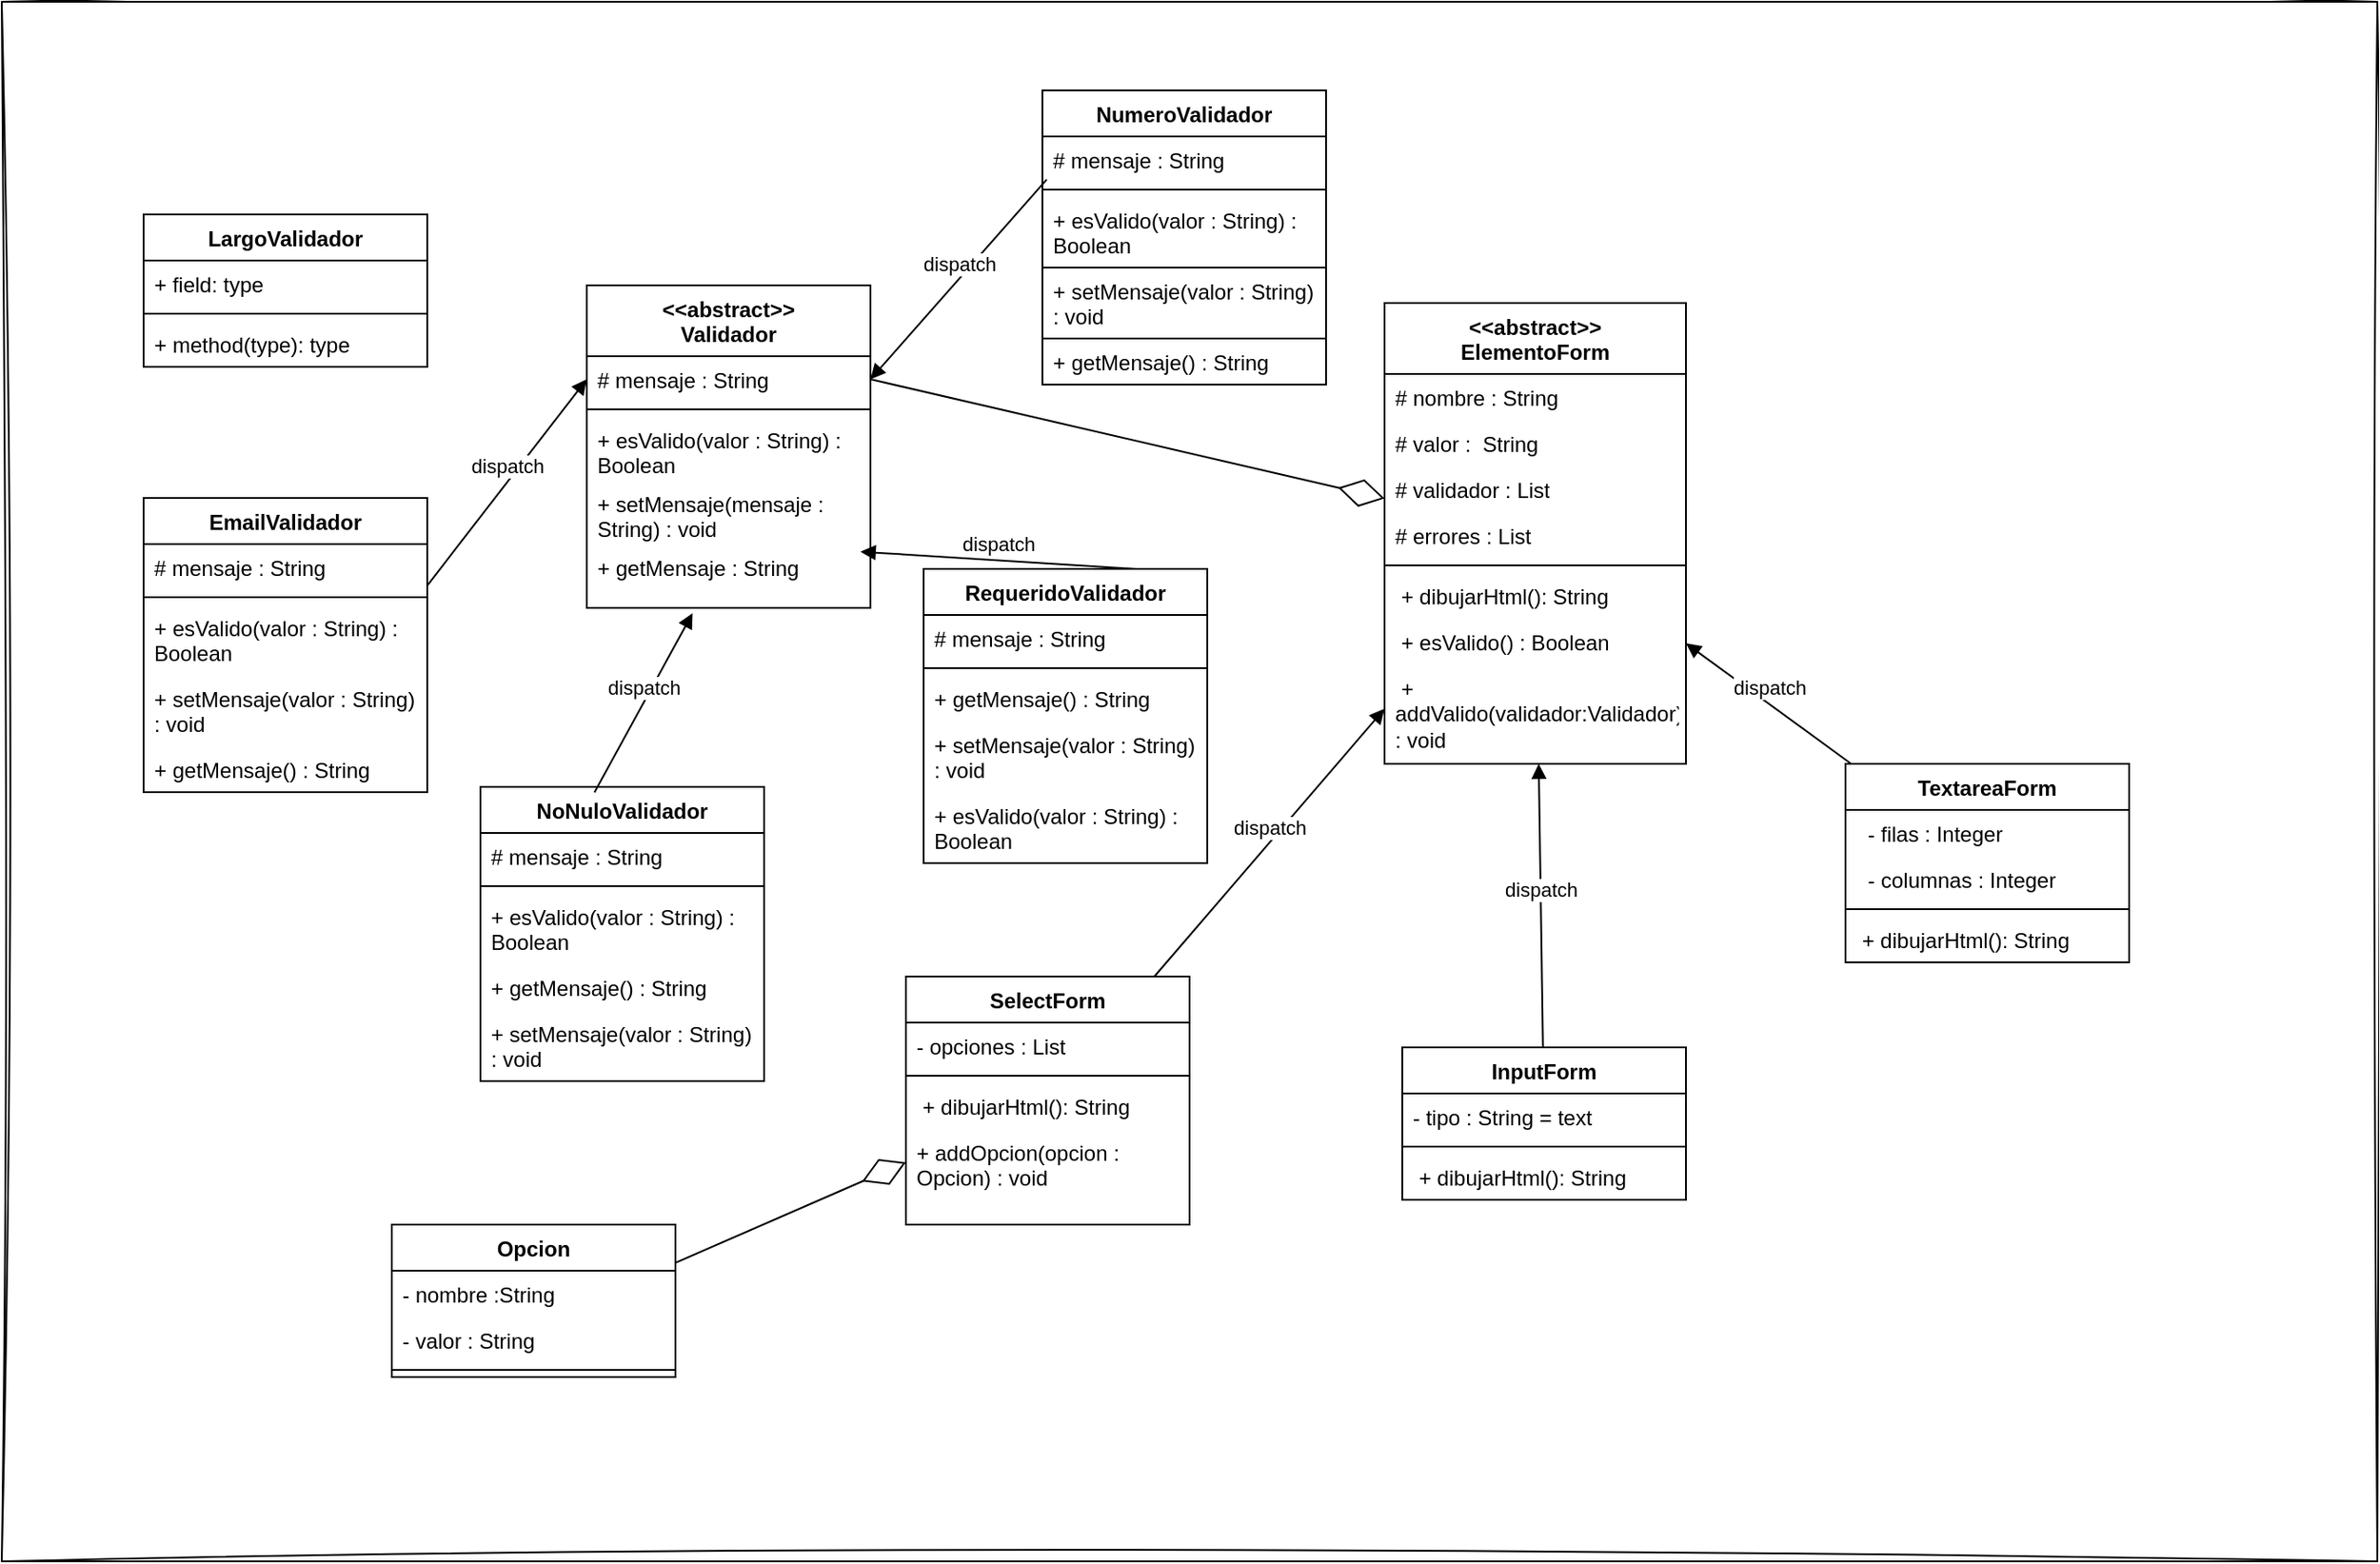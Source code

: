 <mxfile version="24.5.3" type="device">
  <diagram name="Página-1" id="mNTQlY08-j65XR8_kRrh">
    <mxGraphModel dx="1173" dy="699" grid="1" gridSize="10" guides="1" tooltips="1" connect="0" arrows="1" fold="1" page="1" pageScale="1" pageWidth="1654" pageHeight="1169" background="none" math="0" shadow="0">
      <root>
        <mxCell id="0" />
        <mxCell id="1" parent="0" />
        <mxCell id="Xn4P08dQ9qw3xw5o0RPB-87" value="" style="html=1;whiteSpace=wrap;sketch=1;hachureGap=4;jiggle=2;curveFitting=1;fontFamily=Architects Daughter;fontSource=https%3A%2F%2Ffonts.googleapis.com%2Fcss%3Ffamily%3DArchitects%2BDaughter;" vertex="1" parent="1">
          <mxGeometry x="80" y="180" width="1340" height="880" as="geometry" />
        </mxCell>
        <mxCell id="Xn4P08dQ9qw3xw5o0RPB-1" value="&lt;div&gt;&amp;lt;&amp;lt;abstract&amp;gt;&amp;gt;&lt;/div&gt;&lt;div&gt;ElementoForm&lt;/div&gt;" style="swimlane;fontStyle=1;align=center;verticalAlign=top;childLayout=stackLayout;horizontal=1;startSize=40;horizontalStack=0;resizeParent=1;resizeParentMax=0;resizeLast=0;collapsible=1;marginBottom=0;whiteSpace=wrap;html=1;" vertex="1" parent="1">
          <mxGeometry x="860" y="350" width="170" height="260" as="geometry" />
        </mxCell>
        <mxCell id="Xn4P08dQ9qw3xw5o0RPB-2" value="# nombre : String" style="text;strokeColor=none;fillColor=none;align=left;verticalAlign=top;spacingLeft=4;spacingRight=4;overflow=hidden;rotatable=0;points=[[0,0.5],[1,0.5]];portConstraint=eastwest;whiteSpace=wrap;html=1;" vertex="1" parent="Xn4P08dQ9qw3xw5o0RPB-1">
          <mxGeometry y="40" width="170" height="26" as="geometry" />
        </mxCell>
        <mxCell id="Xn4P08dQ9qw3xw5o0RPB-22" value="# valor :&amp;nbsp; String" style="text;strokeColor=none;fillColor=none;align=left;verticalAlign=top;spacingLeft=4;spacingRight=4;overflow=hidden;rotatable=0;points=[[0,0.5],[1,0.5]];portConstraint=eastwest;whiteSpace=wrap;html=1;" vertex="1" parent="Xn4P08dQ9qw3xw5o0RPB-1">
          <mxGeometry y="66" width="170" height="26" as="geometry" />
        </mxCell>
        <mxCell id="Xn4P08dQ9qw3xw5o0RPB-23" value="# validador : List" style="text;strokeColor=none;fillColor=none;align=left;verticalAlign=top;spacingLeft=4;spacingRight=4;overflow=hidden;rotatable=0;points=[[0,0.5],[1,0.5]];portConstraint=eastwest;whiteSpace=wrap;html=1;" vertex="1" parent="Xn4P08dQ9qw3xw5o0RPB-1">
          <mxGeometry y="92" width="170" height="26" as="geometry" />
        </mxCell>
        <mxCell id="Xn4P08dQ9qw3xw5o0RPB-24" value="# errores : List" style="text;strokeColor=none;fillColor=none;align=left;verticalAlign=top;spacingLeft=4;spacingRight=4;overflow=hidden;rotatable=0;points=[[0,0.5],[1,0.5]];portConstraint=eastwest;whiteSpace=wrap;html=1;" vertex="1" parent="Xn4P08dQ9qw3xw5o0RPB-1">
          <mxGeometry y="118" width="170" height="26" as="geometry" />
        </mxCell>
        <mxCell id="Xn4P08dQ9qw3xw5o0RPB-3" value="" style="line;strokeWidth=1;fillColor=none;align=left;verticalAlign=middle;spacingTop=-1;spacingLeft=3;spacingRight=3;rotatable=0;labelPosition=right;points=[];portConstraint=eastwest;strokeColor=inherit;" vertex="1" parent="Xn4P08dQ9qw3xw5o0RPB-1">
          <mxGeometry y="144" width="170" height="8" as="geometry" />
        </mxCell>
        <mxCell id="Xn4P08dQ9qw3xw5o0RPB-4" value="&amp;nbsp;+ dibujarHtml(): String" style="text;strokeColor=none;fillColor=none;align=left;verticalAlign=top;spacingLeft=4;spacingRight=4;overflow=hidden;rotatable=0;points=[[0,0.5],[1,0.5]];portConstraint=eastwest;whiteSpace=wrap;html=1;" vertex="1" parent="Xn4P08dQ9qw3xw5o0RPB-1">
          <mxGeometry y="152" width="170" height="26" as="geometry" />
        </mxCell>
        <mxCell id="Xn4P08dQ9qw3xw5o0RPB-25" value="&amp;nbsp;+ esValido() : Boolean" style="text;strokeColor=none;fillColor=none;align=left;verticalAlign=top;spacingLeft=4;spacingRight=4;overflow=hidden;rotatable=0;points=[[0,0.5],[1,0.5]];portConstraint=eastwest;whiteSpace=wrap;html=1;" vertex="1" parent="Xn4P08dQ9qw3xw5o0RPB-1">
          <mxGeometry y="178" width="170" height="26" as="geometry" />
        </mxCell>
        <mxCell id="Xn4P08dQ9qw3xw5o0RPB-26" value="&amp;nbsp;+ addValido(validador:Validador) : void" style="text;strokeColor=none;fillColor=none;align=left;verticalAlign=top;spacingLeft=4;spacingRight=4;overflow=hidden;rotatable=0;points=[[0,0.5],[1,0.5]];portConstraint=eastwest;whiteSpace=wrap;html=1;" vertex="1" parent="Xn4P08dQ9qw3xw5o0RPB-1">
          <mxGeometry y="204" width="170" height="56" as="geometry" />
        </mxCell>
        <mxCell id="Xn4P08dQ9qw3xw5o0RPB-5" value="SelectForm" style="swimlane;fontStyle=1;align=center;verticalAlign=top;childLayout=stackLayout;horizontal=1;startSize=26;horizontalStack=0;resizeParent=1;resizeParentMax=0;resizeLast=0;collapsible=1;marginBottom=0;whiteSpace=wrap;html=1;" vertex="1" parent="1">
          <mxGeometry x="590" y="730" width="160" height="140" as="geometry" />
        </mxCell>
        <mxCell id="Xn4P08dQ9qw3xw5o0RPB-6" value="- opciones : List" style="text;strokeColor=none;fillColor=none;align=left;verticalAlign=top;spacingLeft=4;spacingRight=4;overflow=hidden;rotatable=0;points=[[0,0.5],[1,0.5]];portConstraint=eastwest;whiteSpace=wrap;html=1;" vertex="1" parent="Xn4P08dQ9qw3xw5o0RPB-5">
          <mxGeometry y="26" width="160" height="26" as="geometry" />
        </mxCell>
        <mxCell id="Xn4P08dQ9qw3xw5o0RPB-7" value="" style="line;strokeWidth=1;fillColor=none;align=left;verticalAlign=middle;spacingTop=-1;spacingLeft=3;spacingRight=3;rotatable=0;labelPosition=right;points=[];portConstraint=eastwest;strokeColor=inherit;" vertex="1" parent="Xn4P08dQ9qw3xw5o0RPB-5">
          <mxGeometry y="52" width="160" height="8" as="geometry" />
        </mxCell>
        <mxCell id="Xn4P08dQ9qw3xw5o0RPB-8" value="&amp;nbsp;+ dibujarHtml(): String" style="text;strokeColor=none;fillColor=none;align=left;verticalAlign=top;spacingLeft=4;spacingRight=4;overflow=hidden;rotatable=0;points=[[0,0.5],[1,0.5]];portConstraint=eastwest;whiteSpace=wrap;html=1;" vertex="1" parent="Xn4P08dQ9qw3xw5o0RPB-5">
          <mxGeometry y="60" width="160" height="26" as="geometry" />
        </mxCell>
        <mxCell id="Xn4P08dQ9qw3xw5o0RPB-36" value="+ addOpcion(opcion : Opcion) : void" style="text;strokeColor=none;fillColor=none;align=left;verticalAlign=top;spacingLeft=4;spacingRight=4;overflow=hidden;rotatable=0;points=[[0,0.5],[1,0.5]];portConstraint=eastwest;whiteSpace=wrap;html=1;" vertex="1" parent="Xn4P08dQ9qw3xw5o0RPB-5">
          <mxGeometry y="86" width="160" height="54" as="geometry" />
        </mxCell>
        <mxCell id="Xn4P08dQ9qw3xw5o0RPB-9" value="InputForm" style="swimlane;fontStyle=1;align=center;verticalAlign=top;childLayout=stackLayout;horizontal=1;startSize=26;horizontalStack=0;resizeParent=1;resizeParentMax=0;resizeLast=0;collapsible=1;marginBottom=0;whiteSpace=wrap;html=1;" vertex="1" parent="1">
          <mxGeometry x="870" y="770" width="160" height="86" as="geometry" />
        </mxCell>
        <mxCell id="Xn4P08dQ9qw3xw5o0RPB-10" value="- tipo : String = text" style="text;strokeColor=none;fillColor=none;align=left;verticalAlign=top;spacingLeft=4;spacingRight=4;overflow=hidden;rotatable=0;points=[[0,0.5],[1,0.5]];portConstraint=eastwest;whiteSpace=wrap;html=1;" vertex="1" parent="Xn4P08dQ9qw3xw5o0RPB-9">
          <mxGeometry y="26" width="160" height="26" as="geometry" />
        </mxCell>
        <mxCell id="Xn4P08dQ9qw3xw5o0RPB-11" value="" style="line;strokeWidth=1;fillColor=none;align=left;verticalAlign=middle;spacingTop=-1;spacingLeft=3;spacingRight=3;rotatable=0;labelPosition=right;points=[];portConstraint=eastwest;strokeColor=inherit;" vertex="1" parent="Xn4P08dQ9qw3xw5o0RPB-9">
          <mxGeometry y="52" width="160" height="8" as="geometry" />
        </mxCell>
        <mxCell id="Xn4P08dQ9qw3xw5o0RPB-12" value="&amp;nbsp;+ dibujarHtml(): String" style="text;strokeColor=none;fillColor=none;align=left;verticalAlign=top;spacingLeft=4;spacingRight=4;overflow=hidden;rotatable=0;points=[[0,0.5],[1,0.5]];portConstraint=eastwest;whiteSpace=wrap;html=1;" vertex="1" parent="Xn4P08dQ9qw3xw5o0RPB-9">
          <mxGeometry y="60" width="160" height="26" as="geometry" />
        </mxCell>
        <mxCell id="Xn4P08dQ9qw3xw5o0RPB-13" value="TextareaForm" style="swimlane;fontStyle=1;align=center;verticalAlign=top;childLayout=stackLayout;horizontal=1;startSize=26;horizontalStack=0;resizeParent=1;resizeParentMax=0;resizeLast=0;collapsible=1;marginBottom=0;whiteSpace=wrap;html=1;" vertex="1" parent="1">
          <mxGeometry x="1120" y="610" width="160" height="112" as="geometry" />
        </mxCell>
        <mxCell id="Xn4P08dQ9qw3xw5o0RPB-14" value="&amp;nbsp; - filas : Integer" style="text;strokeColor=none;fillColor=none;align=left;verticalAlign=top;spacingLeft=4;spacingRight=4;overflow=hidden;rotatable=0;points=[[0,0.5],[1,0.5]];portConstraint=eastwest;whiteSpace=wrap;html=1;" vertex="1" parent="Xn4P08dQ9qw3xw5o0RPB-13">
          <mxGeometry y="26" width="160" height="26" as="geometry" />
        </mxCell>
        <mxCell id="Xn4P08dQ9qw3xw5o0RPB-27" value="&amp;nbsp; - columnas : Integer" style="text;strokeColor=none;fillColor=none;align=left;verticalAlign=top;spacingLeft=4;spacingRight=4;overflow=hidden;rotatable=0;points=[[0,0.5],[1,0.5]];portConstraint=eastwest;whiteSpace=wrap;html=1;" vertex="1" parent="Xn4P08dQ9qw3xw5o0RPB-13">
          <mxGeometry y="52" width="160" height="26" as="geometry" />
        </mxCell>
        <mxCell id="Xn4P08dQ9qw3xw5o0RPB-15" value="" style="line;strokeWidth=1;fillColor=none;align=left;verticalAlign=middle;spacingTop=-1;spacingLeft=3;spacingRight=3;rotatable=0;labelPosition=right;points=[];portConstraint=eastwest;strokeColor=inherit;" vertex="1" parent="Xn4P08dQ9qw3xw5o0RPB-13">
          <mxGeometry y="78" width="160" height="8" as="geometry" />
        </mxCell>
        <mxCell id="Xn4P08dQ9qw3xw5o0RPB-16" value="&amp;nbsp;+ dibujarHtml(): String" style="text;strokeColor=none;fillColor=none;align=left;verticalAlign=top;spacingLeft=4;spacingRight=4;overflow=hidden;rotatable=0;points=[[0,0.5],[1,0.5]];portConstraint=eastwest;whiteSpace=wrap;html=1;" vertex="1" parent="Xn4P08dQ9qw3xw5o0RPB-13">
          <mxGeometry y="86" width="160" height="26" as="geometry" />
        </mxCell>
        <mxCell id="Xn4P08dQ9qw3xw5o0RPB-18" value="dispatch" style="html=1;verticalAlign=bottom;endArrow=block;curved=0;rounded=0;" edge="1" parent="1" source="Xn4P08dQ9qw3xw5o0RPB-5" target="Xn4P08dQ9qw3xw5o0RPB-1">
          <mxGeometry width="80" relative="1" as="geometry">
            <mxPoint x="410" y="370" as="sourcePoint" />
            <mxPoint x="490" y="370" as="targetPoint" />
          </mxGeometry>
        </mxCell>
        <mxCell id="Xn4P08dQ9qw3xw5o0RPB-19" value="dispatch" style="html=1;verticalAlign=bottom;endArrow=block;curved=0;rounded=0;" edge="1" parent="1" source="Xn4P08dQ9qw3xw5o0RPB-13" target="Xn4P08dQ9qw3xw5o0RPB-1">
          <mxGeometry width="80" relative="1" as="geometry">
            <mxPoint x="410" y="370" as="sourcePoint" />
            <mxPoint x="490" y="370" as="targetPoint" />
          </mxGeometry>
        </mxCell>
        <mxCell id="Xn4P08dQ9qw3xw5o0RPB-20" value="dispatch" style="html=1;verticalAlign=bottom;endArrow=block;curved=0;rounded=0;" edge="1" parent="1" source="Xn4P08dQ9qw3xw5o0RPB-9" target="Xn4P08dQ9qw3xw5o0RPB-1">
          <mxGeometry width="80" relative="1" as="geometry">
            <mxPoint x="410" y="370" as="sourcePoint" />
            <mxPoint x="490" y="370" as="targetPoint" />
            <Array as="points" />
          </mxGeometry>
        </mxCell>
        <mxCell id="Xn4P08dQ9qw3xw5o0RPB-28" value="Opcion" style="swimlane;fontStyle=1;align=center;verticalAlign=top;childLayout=stackLayout;horizontal=1;startSize=26;horizontalStack=0;resizeParent=1;resizeParentMax=0;resizeLast=0;collapsible=1;marginBottom=0;whiteSpace=wrap;html=1;" vertex="1" parent="1">
          <mxGeometry x="300" y="870" width="160" height="86" as="geometry" />
        </mxCell>
        <mxCell id="Xn4P08dQ9qw3xw5o0RPB-29" value="- nombre :String" style="text;strokeColor=none;fillColor=none;align=left;verticalAlign=top;spacingLeft=4;spacingRight=4;overflow=hidden;rotatable=0;points=[[0,0.5],[1,0.5]];portConstraint=eastwest;whiteSpace=wrap;html=1;" vertex="1" parent="Xn4P08dQ9qw3xw5o0RPB-28">
          <mxGeometry y="26" width="160" height="26" as="geometry" />
        </mxCell>
        <mxCell id="Xn4P08dQ9qw3xw5o0RPB-35" value="- valor : String" style="text;strokeColor=none;fillColor=none;align=left;verticalAlign=top;spacingLeft=4;spacingRight=4;overflow=hidden;rotatable=0;points=[[0,0.5],[1,0.5]];portConstraint=eastwest;whiteSpace=wrap;html=1;" vertex="1" parent="Xn4P08dQ9qw3xw5o0RPB-28">
          <mxGeometry y="52" width="160" height="26" as="geometry" />
        </mxCell>
        <mxCell id="Xn4P08dQ9qw3xw5o0RPB-30" value="" style="line;strokeWidth=1;fillColor=none;align=left;verticalAlign=middle;spacingTop=-1;spacingLeft=3;spacingRight=3;rotatable=0;labelPosition=right;points=[];portConstraint=eastwest;strokeColor=inherit;" vertex="1" parent="Xn4P08dQ9qw3xw5o0RPB-28">
          <mxGeometry y="78" width="160" height="8" as="geometry" />
        </mxCell>
        <mxCell id="Xn4P08dQ9qw3xw5o0RPB-33" value="" style="endArrow=diamondThin;endFill=0;endSize=24;html=1;rounded=0;exitX=1;exitY=0.25;exitDx=0;exitDy=0;" edge="1" parent="1" source="Xn4P08dQ9qw3xw5o0RPB-28" target="Xn4P08dQ9qw3xw5o0RPB-5">
          <mxGeometry width="160" relative="1" as="geometry">
            <mxPoint x="760" y="470" as="sourcePoint" />
            <mxPoint x="920" y="470" as="targetPoint" />
          </mxGeometry>
        </mxCell>
        <mxCell id="Xn4P08dQ9qw3xw5o0RPB-37" value="&amp;lt;&amp;lt;abstract&amp;gt;&amp;gt;&lt;div&gt;Validador&lt;/div&gt;" style="swimlane;fontStyle=1;align=center;verticalAlign=top;childLayout=stackLayout;horizontal=1;startSize=40;horizontalStack=0;resizeParent=1;resizeParentMax=0;resizeLast=0;collapsible=1;marginBottom=0;whiteSpace=wrap;html=1;" vertex="1" parent="1">
          <mxGeometry x="410" y="340" width="160" height="182" as="geometry" />
        </mxCell>
        <mxCell id="Xn4P08dQ9qw3xw5o0RPB-38" value="# mensaje : String" style="text;strokeColor=none;fillColor=none;align=left;verticalAlign=top;spacingLeft=4;spacingRight=4;overflow=hidden;rotatable=0;points=[[0,0.5],[1,0.5]];portConstraint=eastwest;whiteSpace=wrap;html=1;" vertex="1" parent="Xn4P08dQ9qw3xw5o0RPB-37">
          <mxGeometry y="40" width="160" height="26" as="geometry" />
        </mxCell>
        <mxCell id="Xn4P08dQ9qw3xw5o0RPB-39" value="" style="line;strokeWidth=1;fillColor=none;align=left;verticalAlign=middle;spacingTop=-1;spacingLeft=3;spacingRight=3;rotatable=0;labelPosition=right;points=[];portConstraint=eastwest;strokeColor=inherit;" vertex="1" parent="Xn4P08dQ9qw3xw5o0RPB-37">
          <mxGeometry y="66" width="160" height="8" as="geometry" />
        </mxCell>
        <mxCell id="Xn4P08dQ9qw3xw5o0RPB-40" value="+ esValido(valor : String) : Boolean" style="text;strokeColor=none;fillColor=none;align=left;verticalAlign=top;spacingLeft=4;spacingRight=4;overflow=hidden;rotatable=0;points=[[0,0.5],[1,0.5]];portConstraint=eastwest;whiteSpace=wrap;html=1;" vertex="1" parent="Xn4P08dQ9qw3xw5o0RPB-37">
          <mxGeometry y="74" width="160" height="36" as="geometry" />
        </mxCell>
        <mxCell id="Xn4P08dQ9qw3xw5o0RPB-72" value="+ setMensaje(mensaje : String) : void" style="text;strokeColor=none;fillColor=none;align=left;verticalAlign=top;spacingLeft=4;spacingRight=4;overflow=hidden;rotatable=0;points=[[0,0.5],[1,0.5]];portConstraint=eastwest;whiteSpace=wrap;html=1;" vertex="1" parent="Xn4P08dQ9qw3xw5o0RPB-37">
          <mxGeometry y="110" width="160" height="36" as="geometry" />
        </mxCell>
        <mxCell id="Xn4P08dQ9qw3xw5o0RPB-74" value="+ getMensaje : String" style="text;strokeColor=none;fillColor=none;align=left;verticalAlign=top;spacingLeft=4;spacingRight=4;overflow=hidden;rotatable=0;points=[[0,0.5],[1,0.5]];portConstraint=eastwest;whiteSpace=wrap;html=1;" vertex="1" parent="Xn4P08dQ9qw3xw5o0RPB-37">
          <mxGeometry y="146" width="160" height="36" as="geometry" />
        </mxCell>
        <mxCell id="Xn4P08dQ9qw3xw5o0RPB-41" value="" style="endArrow=diamondThin;endFill=0;endSize=24;html=1;rounded=0;exitX=1;exitY=0.5;exitDx=0;exitDy=0;" edge="1" parent="1" source="Xn4P08dQ9qw3xw5o0RPB-38" target="Xn4P08dQ9qw3xw5o0RPB-1">
          <mxGeometry width="160" relative="1" as="geometry">
            <mxPoint x="620" y="690" as="sourcePoint" />
            <mxPoint x="780" y="690" as="targetPoint" />
          </mxGeometry>
        </mxCell>
        <mxCell id="Xn4P08dQ9qw3xw5o0RPB-42" value="NoNuloValidador" style="swimlane;fontStyle=1;align=center;verticalAlign=top;childLayout=stackLayout;horizontal=1;startSize=26;horizontalStack=0;resizeParent=1;resizeParentMax=0;resizeLast=0;collapsible=1;marginBottom=0;whiteSpace=wrap;html=1;" vertex="1" parent="1">
          <mxGeometry x="350" y="623" width="160" height="166" as="geometry" />
        </mxCell>
        <mxCell id="Xn4P08dQ9qw3xw5o0RPB-43" value="# mensaje : String" style="text;strokeColor=none;fillColor=none;align=left;verticalAlign=top;spacingLeft=4;spacingRight=4;overflow=hidden;rotatable=0;points=[[0,0.5],[1,0.5]];portConstraint=eastwest;whiteSpace=wrap;html=1;" vertex="1" parent="Xn4P08dQ9qw3xw5o0RPB-42">
          <mxGeometry y="26" width="160" height="26" as="geometry" />
        </mxCell>
        <mxCell id="Xn4P08dQ9qw3xw5o0RPB-44" value="" style="line;strokeWidth=1;fillColor=none;align=left;verticalAlign=middle;spacingTop=-1;spacingLeft=3;spacingRight=3;rotatable=0;labelPosition=right;points=[];portConstraint=eastwest;strokeColor=inherit;" vertex="1" parent="Xn4P08dQ9qw3xw5o0RPB-42">
          <mxGeometry y="52" width="160" height="8" as="geometry" />
        </mxCell>
        <mxCell id="Xn4P08dQ9qw3xw5o0RPB-78" value="+ esValido(valor : String) : Boolean" style="text;strokeColor=none;fillColor=none;align=left;verticalAlign=top;spacingLeft=4;spacingRight=4;overflow=hidden;rotatable=0;points=[[0,0.5],[1,0.5]];portConstraint=eastwest;whiteSpace=wrap;html=1;" vertex="1" parent="Xn4P08dQ9qw3xw5o0RPB-42">
          <mxGeometry y="60" width="160" height="40" as="geometry" />
        </mxCell>
        <mxCell id="Xn4P08dQ9qw3xw5o0RPB-80" value="+ getMensaje() : String" style="text;strokeColor=none;fillColor=none;align=left;verticalAlign=top;spacingLeft=4;spacingRight=4;overflow=hidden;rotatable=0;points=[[0,0.5],[1,0.5]];portConstraint=eastwest;whiteSpace=wrap;html=1;" vertex="1" parent="Xn4P08dQ9qw3xw5o0RPB-42">
          <mxGeometry y="100" width="160" height="26" as="geometry" />
        </mxCell>
        <mxCell id="Xn4P08dQ9qw3xw5o0RPB-79" value="+ setMensaje(valor : String) : void" style="text;strokeColor=none;fillColor=none;align=left;verticalAlign=top;spacingLeft=4;spacingRight=4;overflow=hidden;rotatable=0;points=[[0,0.5],[1,0.5]];portConstraint=eastwest;whiteSpace=wrap;html=1;" vertex="1" parent="Xn4P08dQ9qw3xw5o0RPB-42">
          <mxGeometry y="126" width="160" height="40" as="geometry" />
        </mxCell>
        <mxCell id="Xn4P08dQ9qw3xw5o0RPB-46" value="RequeridoValidador" style="swimlane;fontStyle=1;align=center;verticalAlign=top;childLayout=stackLayout;horizontal=1;startSize=26;horizontalStack=0;resizeParent=1;resizeParentMax=0;resizeLast=0;collapsible=1;marginBottom=0;whiteSpace=wrap;html=1;" vertex="1" parent="1">
          <mxGeometry x="600" y="500" width="160" height="166" as="geometry" />
        </mxCell>
        <mxCell id="Xn4P08dQ9qw3xw5o0RPB-47" value="# mensaje : String" style="text;strokeColor=none;fillColor=none;align=left;verticalAlign=top;spacingLeft=4;spacingRight=4;overflow=hidden;rotatable=0;points=[[0,0.5],[1,0.5]];portConstraint=eastwest;whiteSpace=wrap;html=1;" vertex="1" parent="Xn4P08dQ9qw3xw5o0RPB-46">
          <mxGeometry y="26" width="160" height="26" as="geometry" />
        </mxCell>
        <mxCell id="Xn4P08dQ9qw3xw5o0RPB-48" value="" style="line;strokeWidth=1;fillColor=none;align=left;verticalAlign=middle;spacingTop=-1;spacingLeft=3;spacingRight=3;rotatable=0;labelPosition=right;points=[];portConstraint=eastwest;strokeColor=inherit;" vertex="1" parent="Xn4P08dQ9qw3xw5o0RPB-46">
          <mxGeometry y="52" width="160" height="8" as="geometry" />
        </mxCell>
        <mxCell id="Xn4P08dQ9qw3xw5o0RPB-82" value="+ getMensaje() : String" style="text;strokeColor=none;fillColor=none;align=left;verticalAlign=top;spacingLeft=4;spacingRight=4;overflow=hidden;rotatable=0;points=[[0,0.5],[1,0.5]];portConstraint=eastwest;whiteSpace=wrap;html=1;" vertex="1" parent="Xn4P08dQ9qw3xw5o0RPB-46">
          <mxGeometry y="60" width="160" height="26" as="geometry" />
        </mxCell>
        <mxCell id="Xn4P08dQ9qw3xw5o0RPB-83" value="+ setMensaje(valor : String) : void" style="text;strokeColor=none;fillColor=none;align=left;verticalAlign=top;spacingLeft=4;spacingRight=4;overflow=hidden;rotatable=0;points=[[0,0.5],[1,0.5]];portConstraint=eastwest;whiteSpace=wrap;html=1;" vertex="1" parent="Xn4P08dQ9qw3xw5o0RPB-46">
          <mxGeometry y="86" width="160" height="40" as="geometry" />
        </mxCell>
        <mxCell id="Xn4P08dQ9qw3xw5o0RPB-81" value="+ esValido(valor : String) : Boolean" style="text;strokeColor=none;fillColor=none;align=left;verticalAlign=top;spacingLeft=4;spacingRight=4;overflow=hidden;rotatable=0;points=[[0,0.5],[1,0.5]];portConstraint=eastwest;whiteSpace=wrap;html=1;" vertex="1" parent="Xn4P08dQ9qw3xw5o0RPB-46">
          <mxGeometry y="126" width="160" height="40" as="geometry" />
        </mxCell>
        <mxCell id="Xn4P08dQ9qw3xw5o0RPB-50" value="dispatch" style="html=1;verticalAlign=bottom;endArrow=block;curved=0;rounded=0;exitX=0.75;exitY=0;exitDx=0;exitDy=0;entryX=0.965;entryY=1.12;entryDx=0;entryDy=0;entryPerimeter=0;" edge="1" parent="1" source="Xn4P08dQ9qw3xw5o0RPB-46" target="Xn4P08dQ9qw3xw5o0RPB-72">
          <mxGeometry width="80" relative="1" as="geometry">
            <mxPoint x="470" y="460" as="sourcePoint" />
            <mxPoint x="740" y="701" as="targetPoint" />
          </mxGeometry>
        </mxCell>
        <mxCell id="Xn4P08dQ9qw3xw5o0RPB-51" value="dispatch" style="html=1;verticalAlign=bottom;endArrow=block;curved=0;rounded=0;exitX=0.402;exitY=0.019;exitDx=0;exitDy=0;exitPerimeter=0;entryX=0.373;entryY=1.083;entryDx=0;entryDy=0;entryPerimeter=0;" edge="1" parent="1" source="Xn4P08dQ9qw3xw5o0RPB-42" target="Xn4P08dQ9qw3xw5o0RPB-74">
          <mxGeometry width="80" relative="1" as="geometry">
            <mxPoint x="660" y="690" as="sourcePoint" />
            <mxPoint x="480" y="490" as="targetPoint" />
          </mxGeometry>
        </mxCell>
        <mxCell id="Xn4P08dQ9qw3xw5o0RPB-53" value="NumeroValidador" style="swimlane;fontStyle=1;align=center;verticalAlign=top;childLayout=stackLayout;horizontal=1;startSize=26;horizontalStack=0;resizeParent=1;resizeParentMax=0;resizeLast=0;collapsible=1;marginBottom=0;whiteSpace=wrap;html=1;fillColor=default;strokeColor=default;" vertex="1" parent="1">
          <mxGeometry x="667" y="230" width="160" height="166" as="geometry" />
        </mxCell>
        <mxCell id="Xn4P08dQ9qw3xw5o0RPB-54" value="# mensaje : String" style="text;strokeColor=none;fillColor=none;align=left;verticalAlign=top;spacingLeft=4;spacingRight=4;overflow=hidden;rotatable=0;points=[[0,0.5],[1,0.5]];portConstraint=eastwest;whiteSpace=wrap;html=1;" vertex="1" parent="Xn4P08dQ9qw3xw5o0RPB-53">
          <mxGeometry y="26" width="160" height="26" as="geometry" />
        </mxCell>
        <mxCell id="Xn4P08dQ9qw3xw5o0RPB-55" value="" style="line;strokeWidth=1;fillColor=none;align=left;verticalAlign=middle;spacingTop=-1;spacingLeft=3;spacingRight=3;rotatable=0;labelPosition=right;points=[];portConstraint=eastwest;strokeColor=inherit;" vertex="1" parent="Xn4P08dQ9qw3xw5o0RPB-53">
          <mxGeometry y="52" width="160" height="8" as="geometry" />
        </mxCell>
        <mxCell id="Xn4P08dQ9qw3xw5o0RPB-85" value="+ esValido(valor : String) : Boolean" style="text;strokeColor=none;fillColor=none;align=left;verticalAlign=top;spacingLeft=4;spacingRight=4;overflow=hidden;rotatable=0;points=[[0,0.5],[1,0.5]];portConstraint=eastwest;whiteSpace=wrap;html=1;" vertex="1" parent="Xn4P08dQ9qw3xw5o0RPB-53">
          <mxGeometry y="60" width="160" height="40" as="geometry" />
        </mxCell>
        <mxCell id="Xn4P08dQ9qw3xw5o0RPB-86" value="+ setMensaje(valor : String) : void" style="text;strokeColor=default;fillColor=none;align=left;verticalAlign=top;spacingLeft=4;spacingRight=4;overflow=hidden;rotatable=0;points=[[0,0.5],[1,0.5]];portConstraint=eastwest;whiteSpace=wrap;html=1;" vertex="1" parent="Xn4P08dQ9qw3xw5o0RPB-53">
          <mxGeometry y="100" width="160" height="40" as="geometry" />
        </mxCell>
        <mxCell id="Xn4P08dQ9qw3xw5o0RPB-84" value="+ getMensaje() : String" style="text;strokeColor=none;fillColor=none;align=left;verticalAlign=top;spacingLeft=4;spacingRight=4;overflow=hidden;rotatable=0;points=[[0,0.5],[1,0.5]];portConstraint=eastwest;whiteSpace=wrap;html=1;" vertex="1" parent="Xn4P08dQ9qw3xw5o0RPB-53">
          <mxGeometry y="140" width="160" height="26" as="geometry" />
        </mxCell>
        <mxCell id="Xn4P08dQ9qw3xw5o0RPB-57" value="dispatch" style="html=1;verticalAlign=bottom;endArrow=block;curved=0;rounded=0;entryX=1;entryY=0.5;entryDx=0;entryDy=0;exitX=0.015;exitY=0.936;exitDx=0;exitDy=0;exitPerimeter=0;" edge="1" parent="1" source="Xn4P08dQ9qw3xw5o0RPB-54" target="Xn4P08dQ9qw3xw5o0RPB-38">
          <mxGeometry width="80" relative="1" as="geometry">
            <mxPoint x="660" y="590" as="sourcePoint" />
            <mxPoint x="740" y="590" as="targetPoint" />
          </mxGeometry>
        </mxCell>
        <mxCell id="Xn4P08dQ9qw3xw5o0RPB-59" value="EmailValidador" style="swimlane;fontStyle=1;align=center;verticalAlign=top;childLayout=stackLayout;horizontal=1;startSize=26;horizontalStack=0;resizeParent=1;resizeParentMax=0;resizeLast=0;collapsible=1;marginBottom=0;whiteSpace=wrap;html=1;" vertex="1" parent="1">
          <mxGeometry x="160" y="460" width="160" height="166" as="geometry" />
        </mxCell>
        <mxCell id="Xn4P08dQ9qw3xw5o0RPB-60" value="# mensaje : String" style="text;strokeColor=none;fillColor=none;align=left;verticalAlign=top;spacingLeft=4;spacingRight=4;overflow=hidden;rotatable=0;points=[[0,0.5],[1,0.5]];portConstraint=eastwest;whiteSpace=wrap;html=1;" vertex="1" parent="Xn4P08dQ9qw3xw5o0RPB-59">
          <mxGeometry y="26" width="160" height="26" as="geometry" />
        </mxCell>
        <mxCell id="Xn4P08dQ9qw3xw5o0RPB-61" value="" style="line;strokeWidth=1;fillColor=none;align=left;verticalAlign=middle;spacingTop=-1;spacingLeft=3;spacingRight=3;rotatable=0;labelPosition=right;points=[];portConstraint=eastwest;strokeColor=inherit;" vertex="1" parent="Xn4P08dQ9qw3xw5o0RPB-59">
          <mxGeometry y="52" width="160" height="8" as="geometry" />
        </mxCell>
        <mxCell id="Xn4P08dQ9qw3xw5o0RPB-62" value="+ esValido(valor : String) : Boolean" style="text;strokeColor=none;fillColor=none;align=left;verticalAlign=top;spacingLeft=4;spacingRight=4;overflow=hidden;rotatable=0;points=[[0,0.5],[1,0.5]];portConstraint=eastwest;whiteSpace=wrap;html=1;" vertex="1" parent="Xn4P08dQ9qw3xw5o0RPB-59">
          <mxGeometry y="60" width="160" height="40" as="geometry" />
        </mxCell>
        <mxCell id="Xn4P08dQ9qw3xw5o0RPB-76" value="+ setMensaje(valor : String) : void" style="text;strokeColor=none;fillColor=none;align=left;verticalAlign=top;spacingLeft=4;spacingRight=4;overflow=hidden;rotatable=0;points=[[0,0.5],[1,0.5]];portConstraint=eastwest;whiteSpace=wrap;html=1;" vertex="1" parent="Xn4P08dQ9qw3xw5o0RPB-59">
          <mxGeometry y="100" width="160" height="40" as="geometry" />
        </mxCell>
        <mxCell id="Xn4P08dQ9qw3xw5o0RPB-77" value="+ getMensaje() : String" style="text;strokeColor=none;fillColor=none;align=left;verticalAlign=top;spacingLeft=4;spacingRight=4;overflow=hidden;rotatable=0;points=[[0,0.5],[1,0.5]];portConstraint=eastwest;whiteSpace=wrap;html=1;" vertex="1" parent="Xn4P08dQ9qw3xw5o0RPB-59">
          <mxGeometry y="140" width="160" height="26" as="geometry" />
        </mxCell>
        <mxCell id="Xn4P08dQ9qw3xw5o0RPB-63" value="dispatch" style="html=1;verticalAlign=bottom;endArrow=block;curved=0;rounded=0;exitX=1.002;exitY=0.885;exitDx=0;exitDy=0;exitPerimeter=0;entryX=0;entryY=0.5;entryDx=0;entryDy=0;" edge="1" parent="1" source="Xn4P08dQ9qw3xw5o0RPB-60" target="Xn4P08dQ9qw3xw5o0RPB-38">
          <mxGeometry width="80" relative="1" as="geometry">
            <mxPoint x="660" y="590" as="sourcePoint" />
            <mxPoint x="740" y="590" as="targetPoint" />
          </mxGeometry>
        </mxCell>
        <mxCell id="Xn4P08dQ9qw3xw5o0RPB-68" value="LargoValidador" style="swimlane;fontStyle=1;align=center;verticalAlign=top;childLayout=stackLayout;horizontal=1;startSize=26;horizontalStack=0;resizeParent=1;resizeParentMax=0;resizeLast=0;collapsible=1;marginBottom=0;whiteSpace=wrap;html=1;" vertex="1" parent="1">
          <mxGeometry x="160" y="300" width="160" height="86" as="geometry" />
        </mxCell>
        <mxCell id="Xn4P08dQ9qw3xw5o0RPB-69" value="+ field: type" style="text;strokeColor=none;fillColor=none;align=left;verticalAlign=top;spacingLeft=4;spacingRight=4;overflow=hidden;rotatable=0;points=[[0,0.5],[1,0.5]];portConstraint=eastwest;whiteSpace=wrap;html=1;" vertex="1" parent="Xn4P08dQ9qw3xw5o0RPB-68">
          <mxGeometry y="26" width="160" height="26" as="geometry" />
        </mxCell>
        <mxCell id="Xn4P08dQ9qw3xw5o0RPB-70" value="" style="line;strokeWidth=1;fillColor=none;align=left;verticalAlign=middle;spacingTop=-1;spacingLeft=3;spacingRight=3;rotatable=0;labelPosition=right;points=[];portConstraint=eastwest;strokeColor=inherit;" vertex="1" parent="Xn4P08dQ9qw3xw5o0RPB-68">
          <mxGeometry y="52" width="160" height="8" as="geometry" />
        </mxCell>
        <mxCell id="Xn4P08dQ9qw3xw5o0RPB-71" value="+ method(type): type" style="text;strokeColor=none;fillColor=none;align=left;verticalAlign=top;spacingLeft=4;spacingRight=4;overflow=hidden;rotatable=0;points=[[0,0.5],[1,0.5]];portConstraint=eastwest;whiteSpace=wrap;html=1;" vertex="1" parent="Xn4P08dQ9qw3xw5o0RPB-68">
          <mxGeometry y="60" width="160" height="26" as="geometry" />
        </mxCell>
      </root>
    </mxGraphModel>
  </diagram>
</mxfile>
